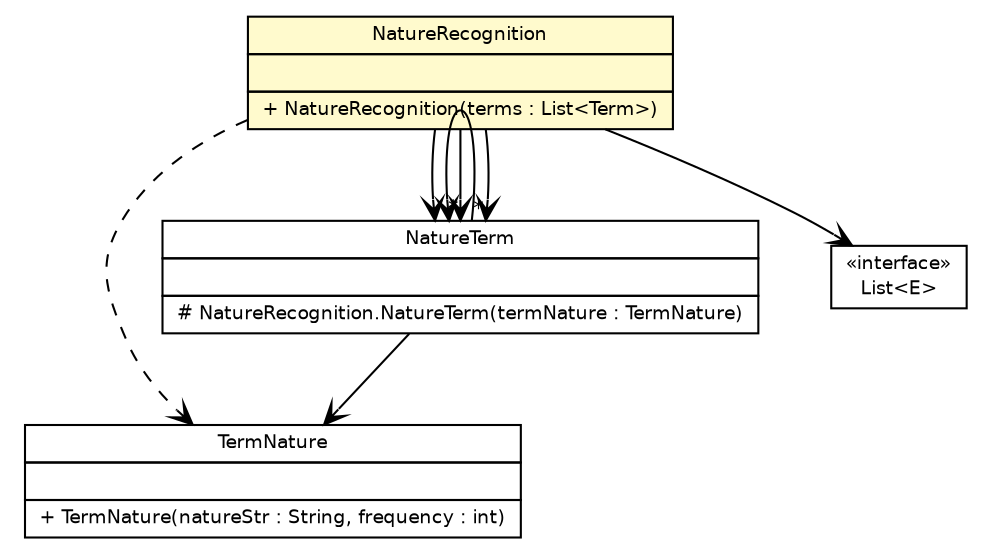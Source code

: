 #!/usr/local/bin/dot
#
# Class diagram 
# Generated by UmlGraph version 4.6 (http://www.spinellis.gr/sw/umlgraph)
#

digraph G {
	edge [fontname="Helvetica",fontsize=10,labelfontname="Helvetica",labelfontsize=10];
	node [fontname="Helvetica",fontsize=10,shape=plaintext];
	// org.soul.domain.TermNature
	c9868 [label=<<table border="0" cellborder="1" cellspacing="0" cellpadding="2" port="p" href="../domain/TermNature.html">
		<tr><td><table border="0" cellspacing="0" cellpadding="1">
			<tr><td> TermNature </td></tr>
		</table></td></tr>
		<tr><td><table border="0" cellspacing="0" cellpadding="1">
			<tr><td align="left">  </td></tr>
		</table></td></tr>
		<tr><td><table border="0" cellspacing="0" cellpadding="1">
			<tr><td align="left"> + TermNature(natureStr : String, frequency : int) </td></tr>
		</table></td></tr>
		</table>>, fontname="Helvetica", fontcolor="black", fontsize=9.0];
	// org.soul.recognition.NatureRecognition
	c9911 [label=<<table border="0" cellborder="1" cellspacing="0" cellpadding="2" port="p" bgcolor="lemonChiffon" href="./NatureRecognition.html">
		<tr><td><table border="0" cellspacing="0" cellpadding="1">
			<tr><td> NatureRecognition </td></tr>
		</table></td></tr>
		<tr><td><table border="0" cellspacing="0" cellpadding="1">
			<tr><td align="left">  </td></tr>
		</table></td></tr>
		<tr><td><table border="0" cellspacing="0" cellpadding="1">
			<tr><td align="left"> + NatureRecognition(terms : List&lt;Term&gt;) </td></tr>
		</table></td></tr>
		</table>>, fontname="Helvetica", fontcolor="black", fontsize=9.0];
	// org.soul.recognition.NatureRecognition.NatureTerm
	c9912 [label=<<table border="0" cellborder="1" cellspacing="0" cellpadding="2" port="p" href="./NatureRecognition.NatureTerm.html">
		<tr><td><table border="0" cellspacing="0" cellpadding="1">
			<tr><td> NatureTerm </td></tr>
		</table></td></tr>
		<tr><td><table border="0" cellspacing="0" cellpadding="1">
			<tr><td align="left">  </td></tr>
		</table></td></tr>
		<tr><td><table border="0" cellspacing="0" cellpadding="1">
			<tr><td align="left"> # NatureRecognition.NatureTerm(termNature : TermNature) </td></tr>
		</table></td></tr>
		</table>>, fontname="Helvetica", fontcolor="black", fontsize=9.0];
	// org.soul.recognition.NatureRecognition NAVASSOC org.soul.recognition.NatureRecognition.NatureTerm
	c9911:p -> c9912:p [taillabel="", label="", headlabel="", fontname="Helvetica", fontcolor="black", fontsize=10.0, color="black", arrowhead=open];
	// org.soul.recognition.NatureRecognition NAVASSOC org.soul.recognition.NatureRecognition.NatureTerm
	c9911:p -> c9912:p [taillabel="", label="", headlabel="*", fontname="Helvetica", fontcolor="black", fontsize=10.0, color="black", arrowhead=open];
	// org.soul.recognition.NatureRecognition NAVASSOC java.util.List<E>
	c9911:p -> c9915:p [taillabel="", label="", headlabel="", fontname="Helvetica", fontcolor="black", fontsize=10.0, color="black", arrowhead=open];
	// org.soul.recognition.NatureRecognition NAVASSOC org.soul.recognition.NatureRecognition.NatureTerm
	c9911:p -> c9912:p [taillabel="", label="", headlabel="*", fontname="Helvetica", fontcolor="black", fontsize=10.0, color="black", arrowhead=open];
	// org.soul.recognition.NatureRecognition.NatureTerm NAVASSOC org.soul.domain.TermNature
	c9912:p -> c9868:p [taillabel="", label="", headlabel="", fontname="Helvetica", fontcolor="black", fontsize=10.0, color="black", arrowhead=open];
	// org.soul.recognition.NatureRecognition.NatureTerm NAVASSOC org.soul.recognition.NatureRecognition.NatureTerm
	c9912:p -> c9912:p [taillabel="", label="", headlabel="", fontname="Helvetica", fontcolor="black", fontsize=10.0, color="black", arrowhead=open];
	// org.soul.recognition.NatureRecognition DEPEND org.soul.domain.TermNature
	c9911:p -> c9868:p [taillabel="", label="", headlabel="", fontname="Helvetica", fontcolor="black", fontsize=10.0, color="black", arrowhead=open, style=dashed];
	// java.util.List<E>
	c9915 [label=<<table border="0" cellborder="1" cellspacing="0" cellpadding="2" port="p" href="http://java.sun.com/j2se/1.4.2/docs/api/java/util/List.html">
		<tr><td><table border="0" cellspacing="0" cellpadding="1">
			<tr><td> &laquo;interface&raquo; </td></tr>
			<tr><td> List&lt;E&gt; </td></tr>
		</table></td></tr>
		</table>>, fontname="Helvetica", fontcolor="black", fontsize=9.0];
}

